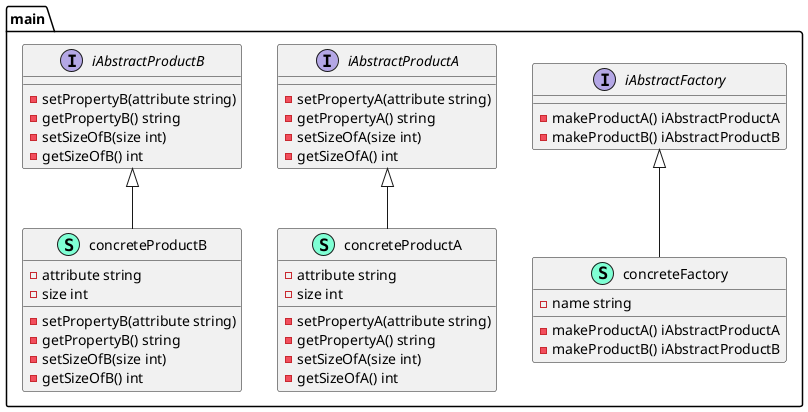 @startuml
namespace main {
    class concreteFactory << (S,Aquamarine) >> {
        - name string

        - makeProductA() iAbstractProductA
        - makeProductB() iAbstractProductB

    }
    class concreteProductA << (S,Aquamarine) >> {
        - attribute string
        - size int

        - setPropertyA(attribute string) 
        - getPropertyA() string
        - setSizeOfA(size int) 
        - getSizeOfA() int

    }
    class concreteProductB << (S,Aquamarine) >> {
        - attribute string
        - size int

        - setPropertyB(attribute string) 
        - getPropertyB() string
        - setSizeOfB(size int) 
        - getSizeOfB() int

    }
    interface iAbstractFactory  {
        - makeProductA() iAbstractProductA
        - makeProductB() iAbstractProductB

    }
    interface iAbstractProductA  {
        - setPropertyA(attribute string) 
        - getPropertyA() string
        - setSizeOfA(size int) 
        - getSizeOfA() int

    }
    interface iAbstractProductB  {
        - setPropertyB(attribute string) 
        - getPropertyB() string
        - setSizeOfB(size int) 
        - getSizeOfB() int

    }
}

"main.iAbstractFactory" <|-- "main.concreteFactory"
"main.iAbstractProductA" <|-- "main.concreteProductA"
"main.iAbstractProductB" <|-- "main.concreteProductB"

@enduml
